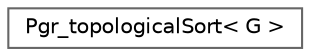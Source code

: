 digraph "Graphical Class Hierarchy"
{
 // LATEX_PDF_SIZE
  bgcolor="transparent";
  edge [fontname=Helvetica,fontsize=10,labelfontname=Helvetica,labelfontsize=10];
  node [fontname=Helvetica,fontsize=10,shape=box,height=0.2,width=0.4];
  rankdir="LR";
  Node0 [id="Node000000",label="Pgr_topologicalSort\< G \>",height=0.2,width=0.4,color="grey40", fillcolor="white", style="filled",URL="$classPgr__topologicalSort.html",tooltip=" "];
}
